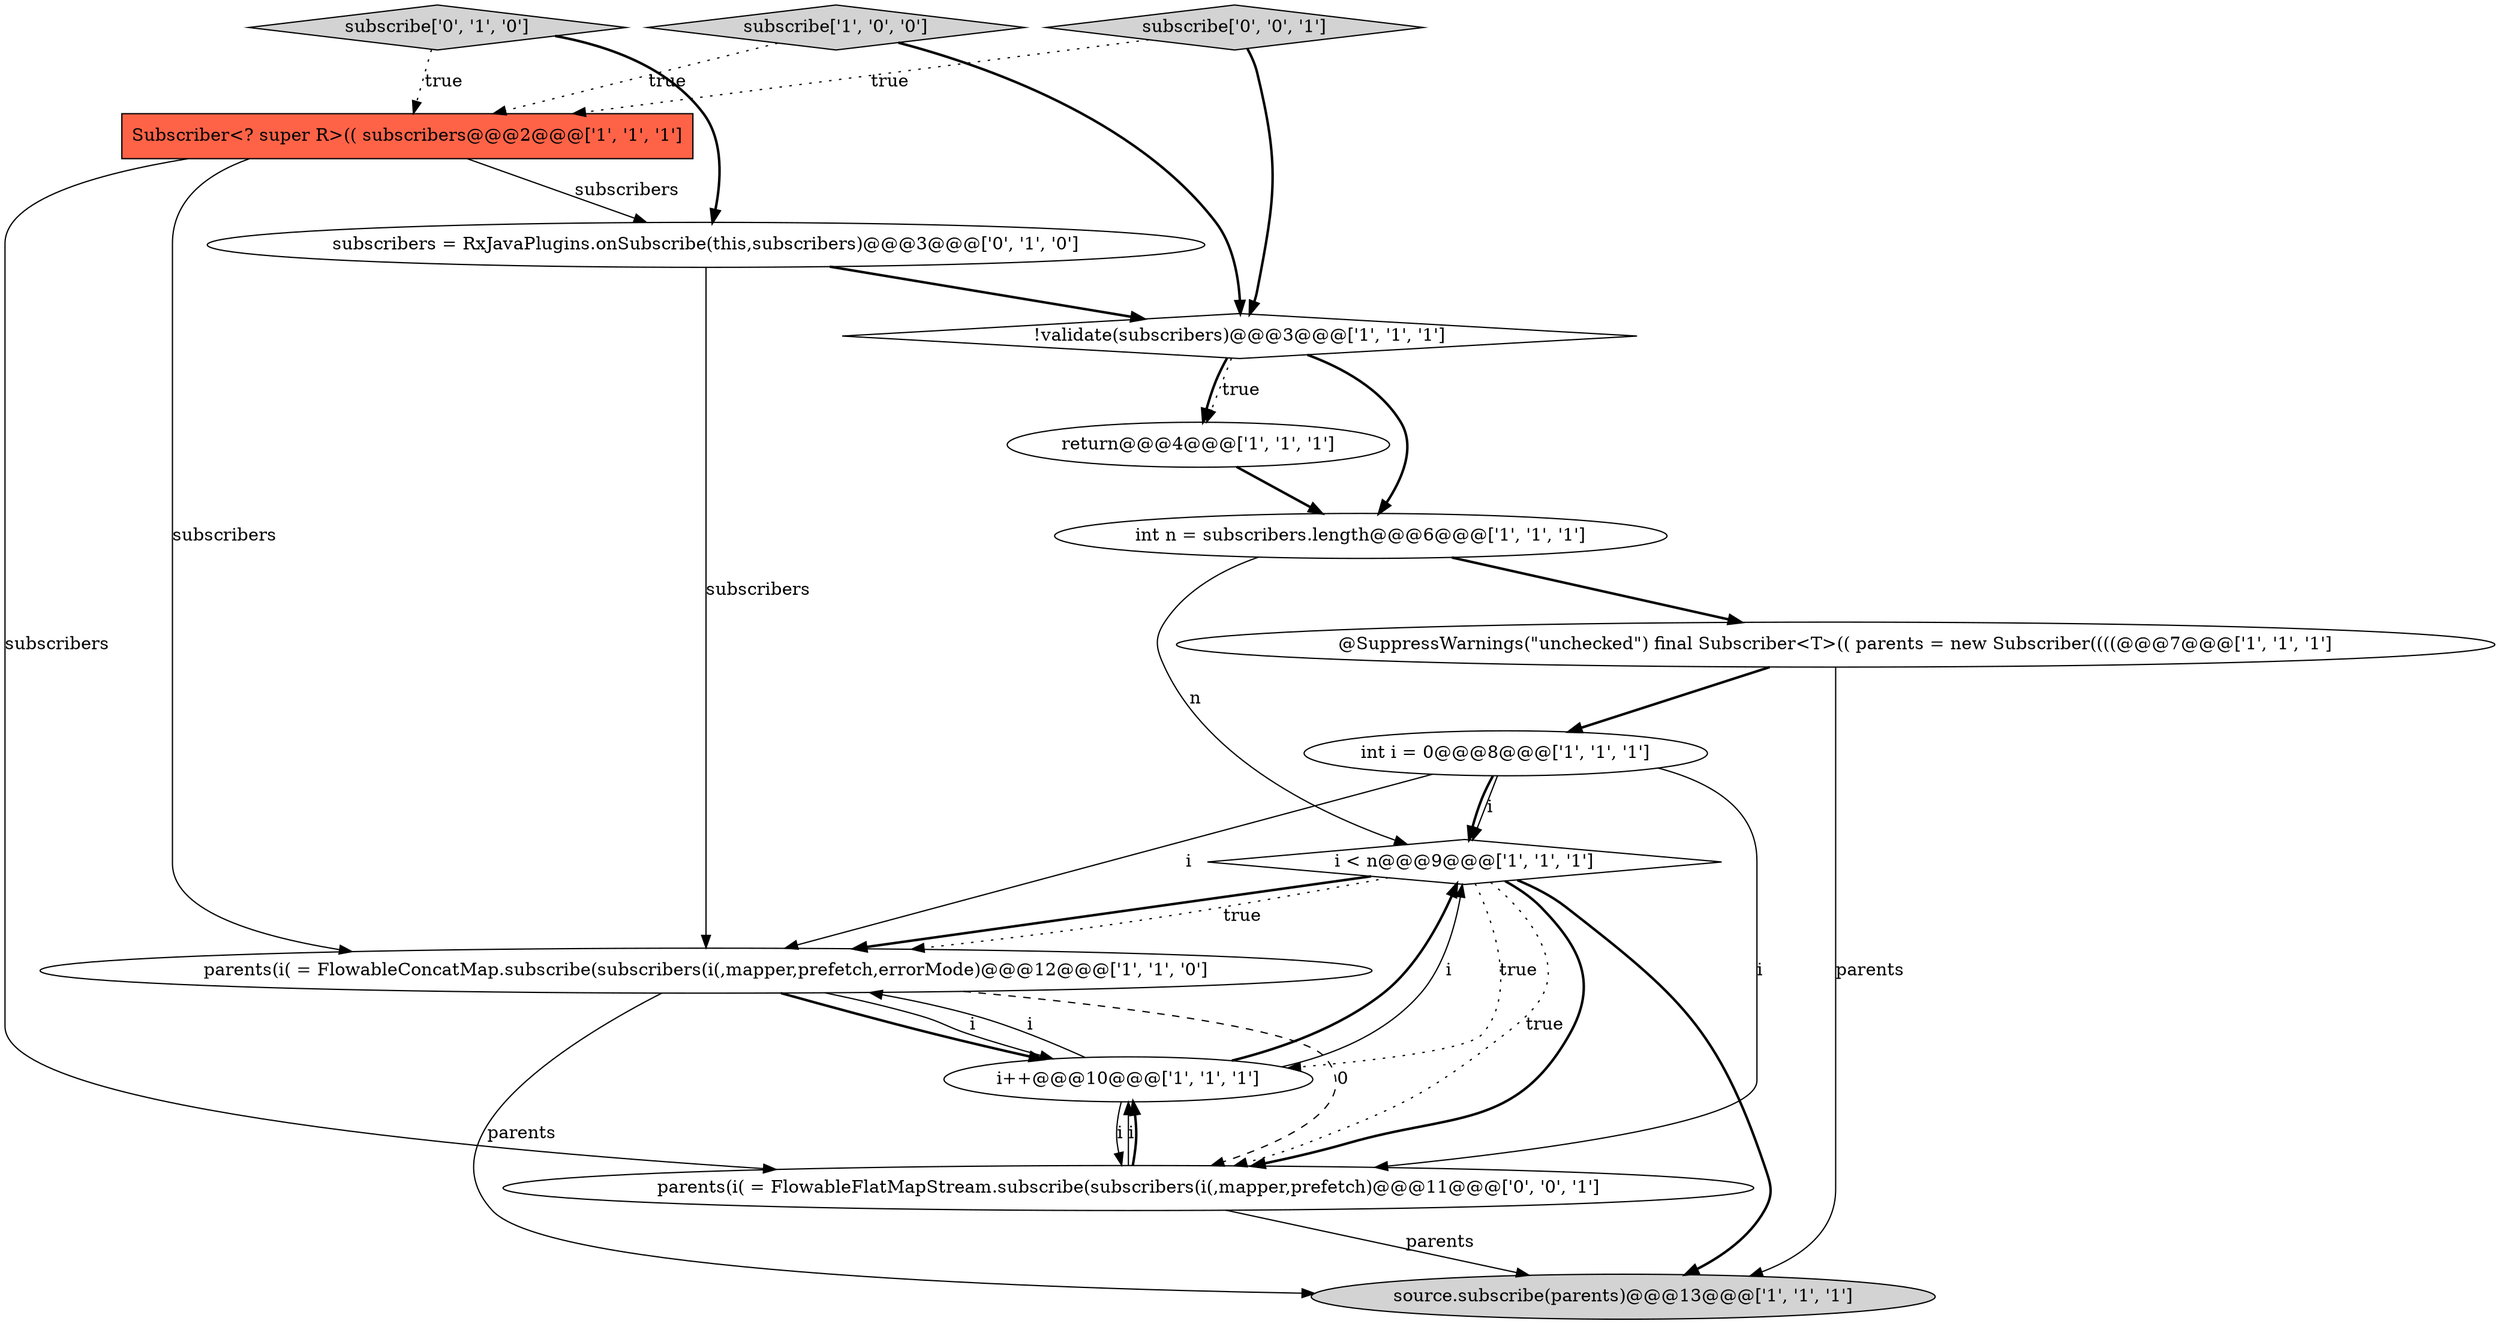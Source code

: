 digraph {
8 [style = filled, label = "@SuppressWarnings(\"unchecked\") final Subscriber<T>(( parents = new Subscriber((((@@@7@@@['1', '1', '1']", fillcolor = white, shape = ellipse image = "AAA0AAABBB1BBB"];
3 [style = filled, label = "int i = 0@@@8@@@['1', '1', '1']", fillcolor = white, shape = ellipse image = "AAA0AAABBB1BBB"];
0 [style = filled, label = "return@@@4@@@['1', '1', '1']", fillcolor = white, shape = ellipse image = "AAA0AAABBB1BBB"];
7 [style = filled, label = "i < n@@@9@@@['1', '1', '1']", fillcolor = white, shape = diamond image = "AAA0AAABBB1BBB"];
6 [style = filled, label = "parents(i( = FlowableConcatMap.subscribe(subscribers(i(,mapper,prefetch,errorMode)@@@12@@@['1', '1', '0']", fillcolor = white, shape = ellipse image = "AAA0AAABBB1BBB"];
12 [style = filled, label = "subscribe['0', '1', '0']", fillcolor = lightgray, shape = diamond image = "AAA0AAABBB2BBB"];
14 [style = filled, label = "subscribe['0', '0', '1']", fillcolor = lightgray, shape = diamond image = "AAA0AAABBB3BBB"];
4 [style = filled, label = "i++@@@10@@@['1', '1', '1']", fillcolor = white, shape = ellipse image = "AAA0AAABBB1BBB"];
10 [style = filled, label = "subscribe['1', '0', '0']", fillcolor = lightgray, shape = diamond image = "AAA0AAABBB1BBB"];
11 [style = filled, label = "subscribers = RxJavaPlugins.onSubscribe(this,subscribers)@@@3@@@['0', '1', '0']", fillcolor = white, shape = ellipse image = "AAA1AAABBB2BBB"];
1 [style = filled, label = "int n = subscribers.length@@@6@@@['1', '1', '1']", fillcolor = white, shape = ellipse image = "AAA0AAABBB1BBB"];
13 [style = filled, label = "parents(i( = FlowableFlatMapStream.subscribe(subscribers(i(,mapper,prefetch)@@@11@@@['0', '0', '1']", fillcolor = white, shape = ellipse image = "AAA0AAABBB3BBB"];
9 [style = filled, label = "Subscriber<? super R>(( subscribers@@@2@@@['1', '1', '1']", fillcolor = tomato, shape = box image = "AAA0AAABBB1BBB"];
2 [style = filled, label = "!validate(subscribers)@@@3@@@['1', '1', '1']", fillcolor = white, shape = diamond image = "AAA0AAABBB1BBB"];
5 [style = filled, label = "source.subscribe(parents)@@@13@@@['1', '1', '1']", fillcolor = lightgray, shape = ellipse image = "AAA0AAABBB1BBB"];
13->4 [style = solid, label="i"];
4->13 [style = solid, label="i"];
1->7 [style = solid, label="n"];
7->4 [style = dotted, label="true"];
4->7 [style = bold, label=""];
10->2 [style = bold, label=""];
13->4 [style = bold, label=""];
6->4 [style = bold, label=""];
9->11 [style = solid, label="subscribers"];
4->6 [style = solid, label="i"];
1->8 [style = bold, label=""];
7->6 [style = bold, label=""];
13->5 [style = solid, label="parents"];
7->13 [style = dotted, label="true"];
6->13 [style = dashed, label="0"];
4->7 [style = solid, label="i"];
3->7 [style = bold, label=""];
14->9 [style = dotted, label="true"];
0->1 [style = bold, label=""];
11->2 [style = bold, label=""];
8->3 [style = bold, label=""];
6->5 [style = solid, label="parents"];
7->13 [style = bold, label=""];
3->7 [style = solid, label="i"];
9->6 [style = solid, label="subscribers"];
9->13 [style = solid, label="subscribers"];
12->9 [style = dotted, label="true"];
2->1 [style = bold, label=""];
3->13 [style = solid, label="i"];
8->5 [style = solid, label="parents"];
7->5 [style = bold, label=""];
14->2 [style = bold, label=""];
11->6 [style = solid, label="subscribers"];
2->0 [style = bold, label=""];
12->11 [style = bold, label=""];
2->0 [style = dotted, label="true"];
3->6 [style = solid, label="i"];
10->9 [style = dotted, label="true"];
6->4 [style = solid, label="i"];
7->6 [style = dotted, label="true"];
}
